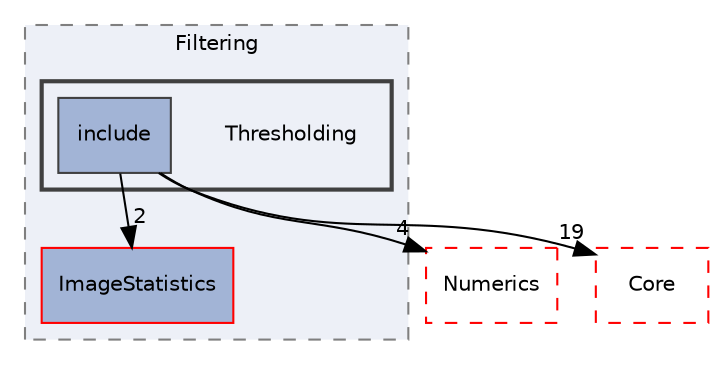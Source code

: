 digraph "Thresholding"
{
 // LATEX_PDF_SIZE
  edge [fontname="Helvetica",fontsize="10",labelfontname="Helvetica",labelfontsize="10"];
  node [fontname="Helvetica",fontsize="10",shape=record];
  compound=true
  subgraph clusterdir_6724b11ef9ad676a0a0c31463bff1d93 {
    graph [ bgcolor="#edf0f7", pencolor="grey50", style="filled,dashed,", label="Filtering", fontname="Helvetica", fontsize="10", URL="dir_6724b11ef9ad676a0a0c31463bff1d93.html"]
  dir_cd95042ed400c4df48c1afa9ae889b26 [shape=box, label="ImageStatistics", style="filled,", fillcolor="#a2b4d6", color="red", URL="dir_cd95042ed400c4df48c1afa9ae889b26.html"];
  subgraph clusterdir_625a833c07e6154ff15eecbcb6655092 {
    graph [ bgcolor="#edf0f7", pencolor="grey25", style="filled,bold,", label="", fontname="Helvetica", fontsize="10", URL="dir_625a833c07e6154ff15eecbcb6655092.html"]
    dir_625a833c07e6154ff15eecbcb6655092 [shape=plaintext, label="Thresholding"];
  dir_562cad3348bc8e7674650134f9dc2a13 [shape=box, label="include", style="filled,", fillcolor="#a2b4d6", color="grey25", URL="dir_562cad3348bc8e7674650134f9dc2a13.html"];
  }
  }
  dir_57605c80b6a7e87d0adba2f2655cc3cb [shape=box, label="Numerics", style="dashed,", fillcolor="#edf0f7", color="red", URL="dir_57605c80b6a7e87d0adba2f2655cc3cb.html"];
  dir_cac7f9cecb9aa42a0bd05452dddd8a21 [shape=box, label="Core", style="dashed,", fillcolor="#edf0f7", color="red", URL="dir_cac7f9cecb9aa42a0bd05452dddd8a21.html"];
  dir_562cad3348bc8e7674650134f9dc2a13->dir_57605c80b6a7e87d0adba2f2655cc3cb [headlabel="4", labeldistance=1.5 headhref="dir_000110_000210.html"];
  dir_562cad3348bc8e7674650134f9dc2a13->dir_cac7f9cecb9aa42a0bd05452dddd8a21 [headlabel="19", labeldistance=1.5 headhref="dir_000110_000014.html"];
  dir_562cad3348bc8e7674650134f9dc2a13->dir_cd95042ed400c4df48c1afa9ae889b26 [headlabel="2", labeldistance=1.5 headhref="dir_000110_000060.html"];
}
